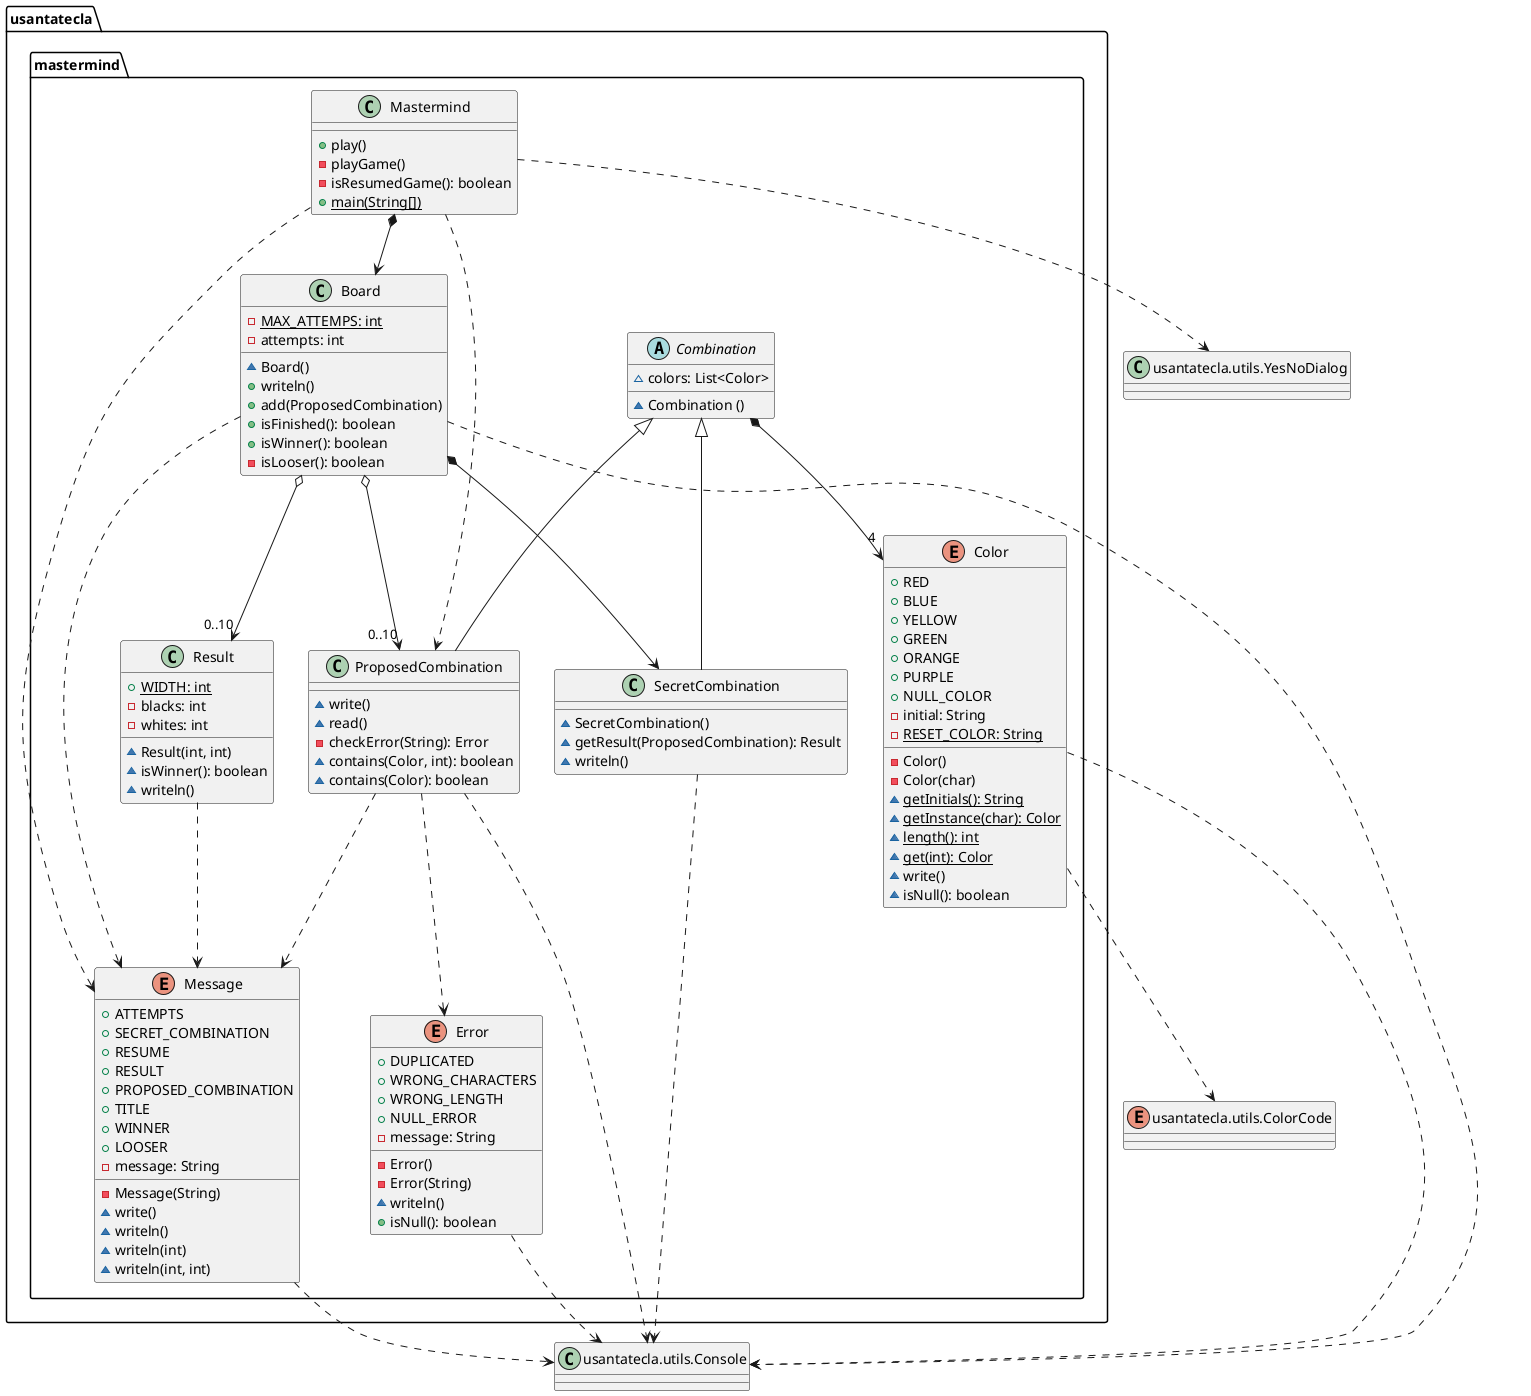 @startuml mastermind
package usantatecla.mastermind {
class Mastermind {
	+ play()
	- playGame()
	- isResumedGame(): boolean 
	+ {static} main(String[])
}


class Board {
  - MAX_ATTEMPS: {static} int 
  - attempts: int 
  ~ Board()
  + writeln()
  + add(ProposedCombination)
  + isFinished(): boolean 
  + isWinner(): boolean 
  - isLooser(): boolean 
}

abstract class Combination {
	~ colors: List<Color> 
	~ Combination ()
}

class SecretCombination {
	~ SecretCombination()
	~ getResult(ProposedCombination): Result 
	~ writeln()
}

class ProposedCombination {
	~write()
	~read()
	- checkError(String): Error 
	~ contains(Color, int): boolean 
	~ contains(Color): boolean 
}

class Result{
	+ WIDTH: {static} int 
	- blacks: int 
	- whites: int 
	~ Result(int, int)
	~ isWinner(): boolean 
	~ writeln()
}

enum Color {
	+ RED
	+ BLUE
	+ YELLOW
	+ GREEN
	+ ORANGE
	+ PURPLE
	+ NULL_COLOR
	- initial: String 
	- RESET_COLOR: {static} String 
	- Color()
	- Color(char)
	~ {static} getInitials(): String 
	~ {static} getInstance(char): Color
	~ {static} length(): int 
	~ {static} get(int): Color 
	~ write()
	~ isNull(): boolean 
}

enum Error {
	+ DUPLICATED
	+ WRONG_CHARACTERS
	+ WRONG_LENGTH
	+ NULL_ERROR
	- message: String
	- Error()
	- Error(String)
	~ writeln()
	+ isNull(): boolean 
}

enum Message {
	+ ATTEMPTS
	+ SECRET_COMBINATION
	+ RESUME
	+ RESULT
	+ PROPOSED_COMBINATION
	+ TITLE
	+ WINNER
	+ LOOSER
	- message: String 
	- Message(String)
	~ write()
	~ writeln()
	~ writeln(int)
	~ writeln(int, int)
}



Mastermind *-down-> Board 
Mastermind .down.> ProposedCombination
Board *-down-> SecretCombination 
Board o-down-> "0..10" ProposedCombination 
Board o-down-> "0..10" Result 

Combination *-down-> "4" Color 
Combination <|-down- SecretCombination
Combination <|-down- ProposedCombination
ProposedCombination .down.> Error


Mastermind .down.> Message
Board .down.> Message
ProposedCombination .down.> Message
Result .down.> Message

}



class Console as "usantatecla.utils.Console" {


}

class YesNoDialog as "usantatecla.utils.YesNoDialog" {

}

enum ColorCode as "usantatecla.utils.ColorCode" {

}




Board .down.> Console
Color .down.> Console
Color .down.> ColorCode 
Error .down.> Console
Message .down.> Console
ProposedCombination .down.> Console
SecretCombination .down.> Console
Mastermind .down.> YesNoDialog
@enduml

@startuml usantatecla.utils

enum  usantatecla.utils.ColorCode{
+ {static} RED: ColorCode
+ {static} BLUE: ColorCode
+ {static} YELLOW: ColorCode
+ {static} GREEN: ColorCode
+ {static} ORANGE: ColorCode
+ {static} PURPLE: ColorCode
+ {static} RESET_COLOR: ColorCode
- color: String
~ ColorCode(String)
+ getColor(): String
+ {static} getColorByIndex(int): String
}

class  usantatecla.utils.Console{
+ {static} console: Console
+ {static} getInstance(): Console
+ readString(String): String
+ readString(): String
+ readInt(String): int
+ readChar(String): char
+ writeln()
+ write(String)
+ writeln(String)
+ write(char)
- writeError(String)
}

class BufferedReader as "java.io.BufferedReader"

usantatecla.utils.Console *-down-> BufferedReader 



class  usantatecla.utils.YesNoDialog{
- {static} AFIRMATIVE: char
- {static} NEGATIVE: char
- {static} QUESTION: String
- {static} MESSAGE: String
+ YesNoDialog()
+ read(String): boolean
+ read(): boolean
- {static} isAfirmative(char): boolean
- {static} isNegative(char): boolean
}
usantatecla.utils.YesNoDialog .down.> usantatecla.utils.Console
@enduml
